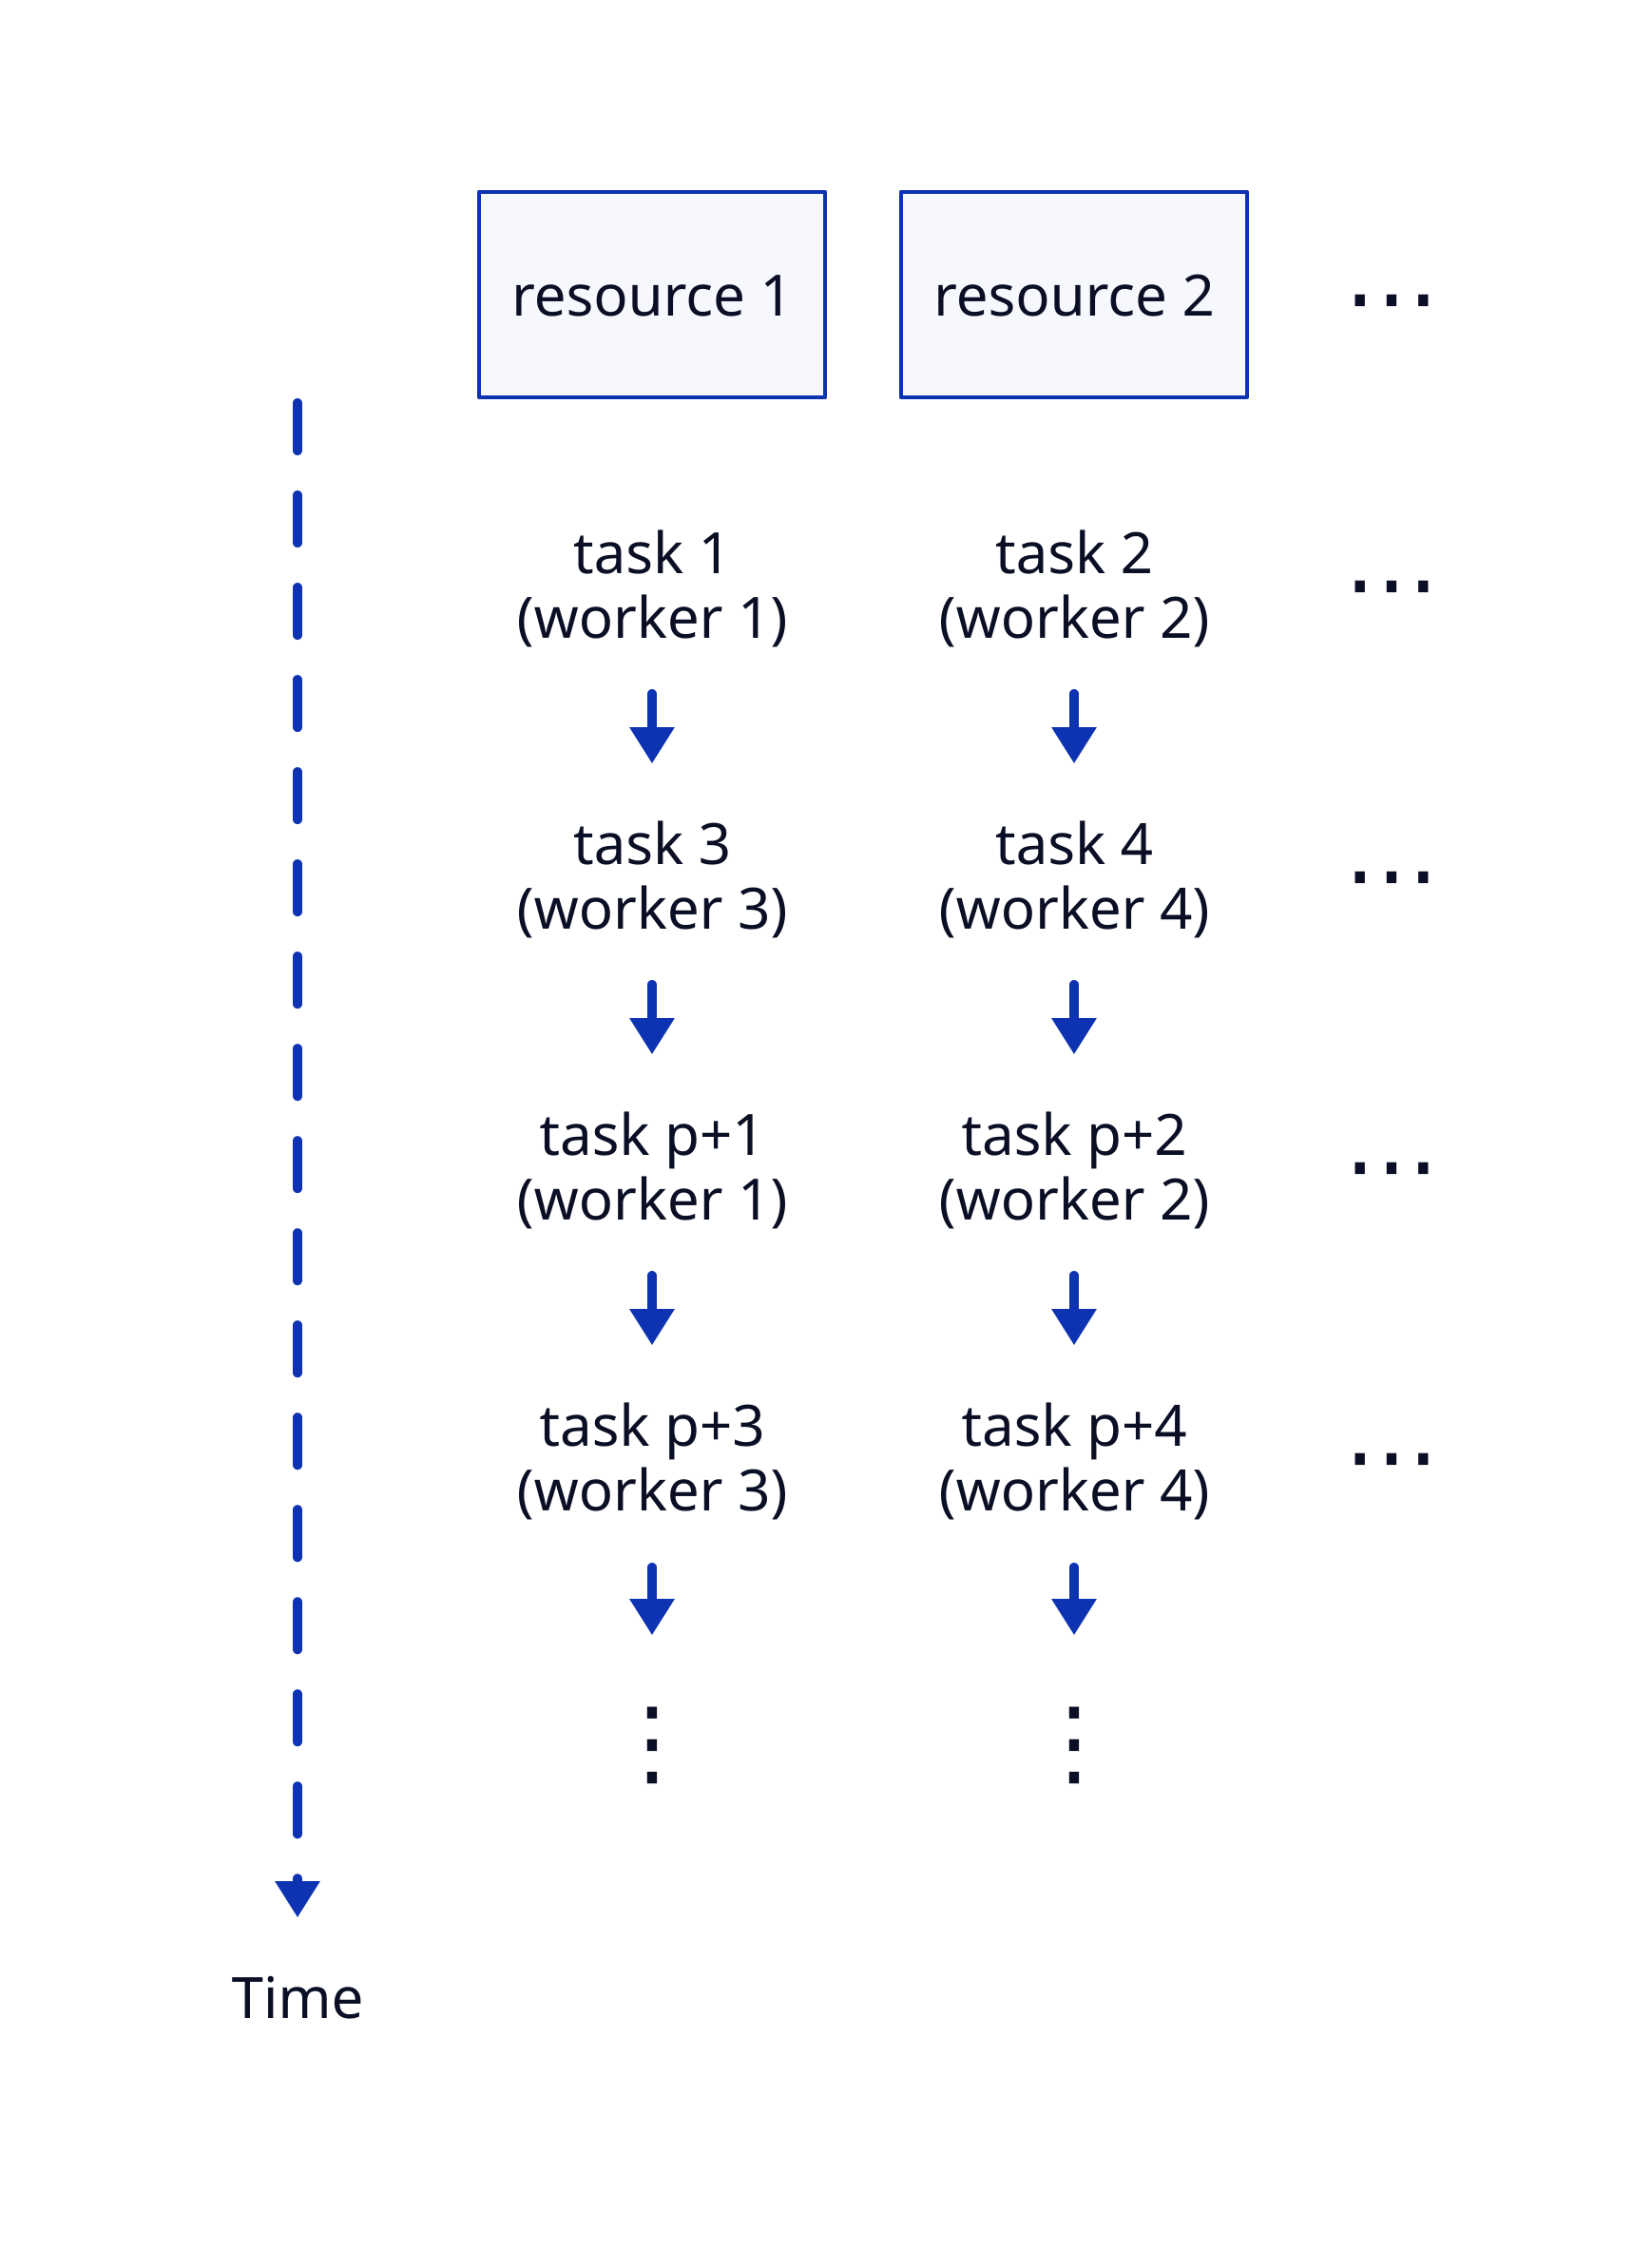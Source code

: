 grid-rows: 4
grid-columns: 4

style: {
    fill: transparent
    stroke: transparent
}

*: {
    style: {
        font-size: 30
    }
}


(** -> **)[*] : {
    style: {
        stroke-width: 5
    }
}

classes : {
    empty: {
        shape: rectangle
        style: {
            fill: transparent
            stroke: transparent
        }
    }
}

ellipsis*:{
    class: empty
    style: {
        font-size: 50
    }
}

ellipsish*: {
    label: "⋯"
}

ellipsisv*: {
    label: "⋮"
}

empty1

empty* : "" {
    class: empty
    height: 1
    width: 1
}

resource1: "resource 1"
resource2: "resource 2"

ellipsish1
empty2

task*: {
class: empty
}

task1: "task 1\n(worker 1)"
task2: "task 2\n(worker 2)"


ellipsish2
empty3

task1_2: "task 3\n(worker 3)"
task2_2: "task 4\n(worker 4)"

ellipsish3
empty4

task1_3: "task p+1\n(worker 1)"
task2_3: "task p+2\n(worker 2)"

ellipsish4
empty5

task1_4: "task p+3\n(worker 3)"
task2_4: "task p+4\n(worker 4)"

ellipsish5
empty6

ellipsisv1
ellipsisv2
empty7

time: "Time"{
    class: empty
}

empty1 -> time : {
    style: {
        animated: true
    }
}

task1 -> task1_2 -> task1_3 -> task1_4 -> ellipsisv1
task2 -> task2_2 -> task2_3 -> task2_4 -> ellipsisv2
